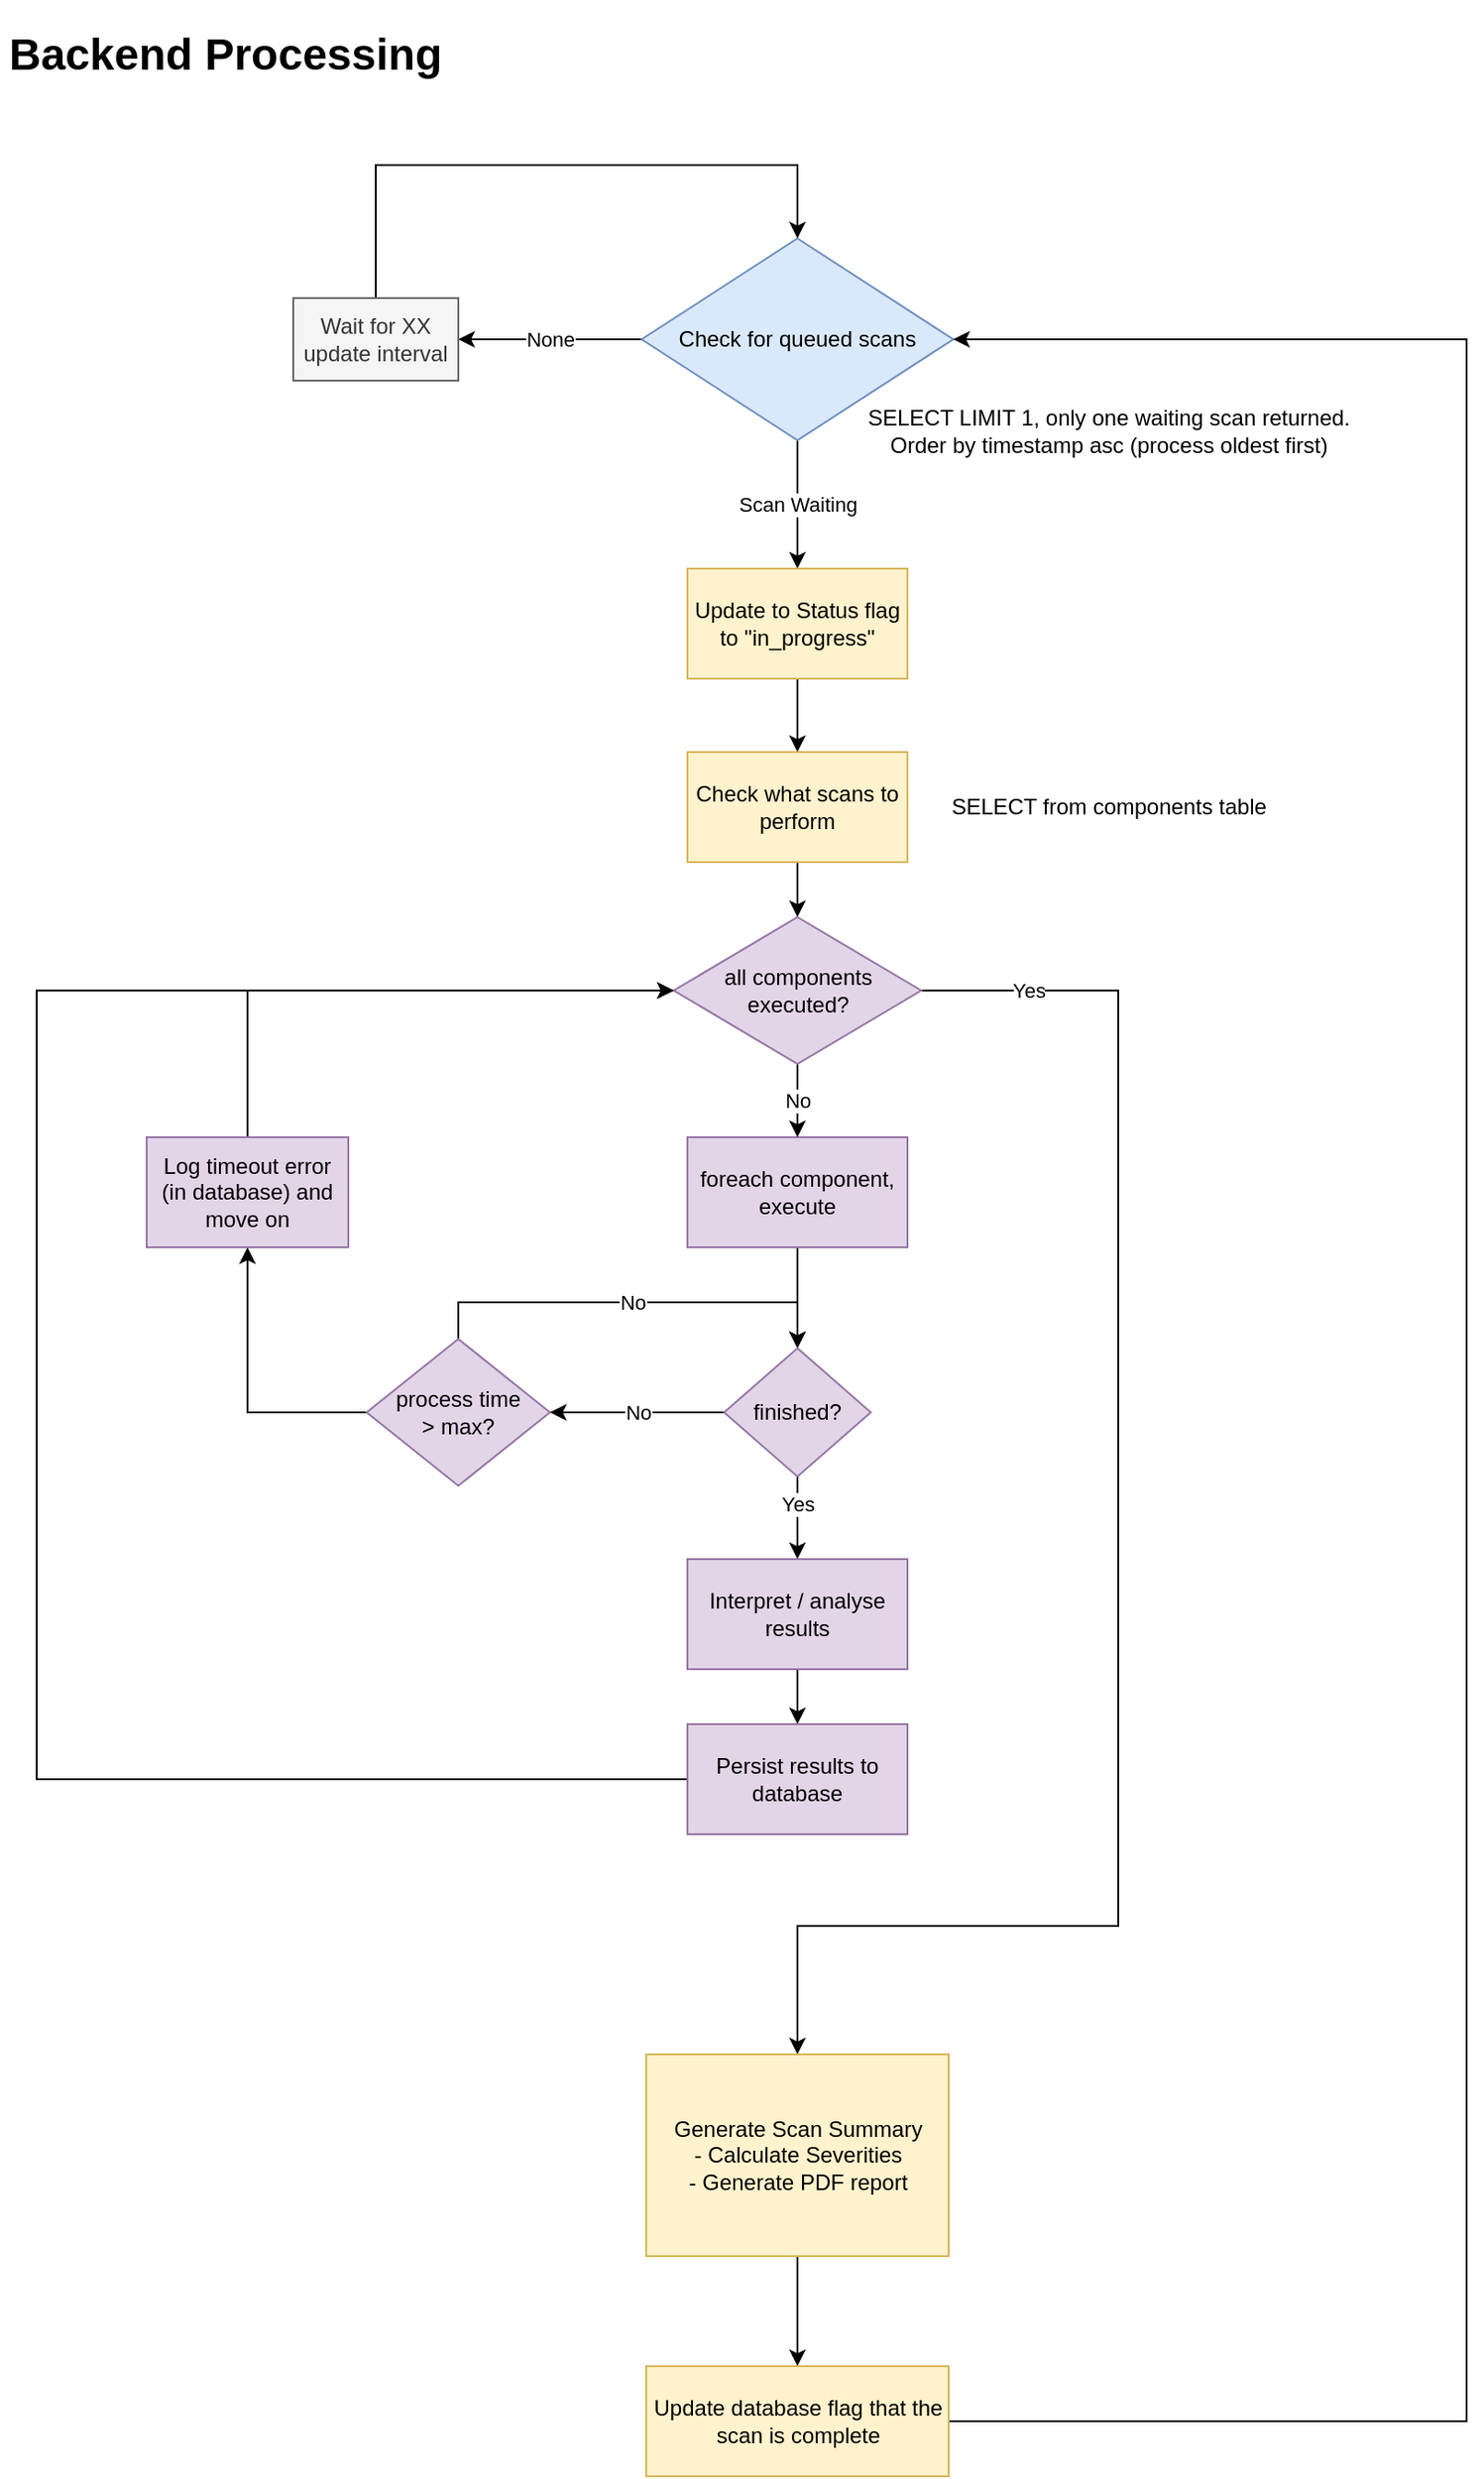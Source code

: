 <mxfile version="21.6.8" type="device">
  <diagram name="Page-1" id="hMGen439zq4UHuFNpbM_">
    <mxGraphModel dx="1224" dy="1214" grid="1" gridSize="10" guides="1" tooltips="1" connect="1" arrows="1" fold="1" page="1" pageScale="1" pageWidth="850" pageHeight="1100" math="0" shadow="0">
      <root>
        <mxCell id="0" />
        <mxCell id="1" parent="0" />
        <mxCell id="UOaNZrs25BNAV6K3LGwn-4" value="None" style="edgeStyle=orthogonalEdgeStyle;rounded=0;orthogonalLoop=1;jettySize=auto;html=1;" edge="1" parent="1" source="UOaNZrs25BNAV6K3LGwn-2" target="UOaNZrs25BNAV6K3LGwn-3">
          <mxGeometry relative="1" as="geometry" />
        </mxCell>
        <mxCell id="UOaNZrs25BNAV6K3LGwn-8" value="Scan Waiting" style="edgeStyle=orthogonalEdgeStyle;rounded=0;orthogonalLoop=1;jettySize=auto;html=1;exitX=0.5;exitY=1;exitDx=0;exitDy=0;entryX=0.5;entryY=0;entryDx=0;entryDy=0;" edge="1" parent="1" source="UOaNZrs25BNAV6K3LGwn-2" target="UOaNZrs25BNAV6K3LGwn-6">
          <mxGeometry relative="1" as="geometry" />
        </mxCell>
        <mxCell id="UOaNZrs25BNAV6K3LGwn-2" value="Check for queued scans" style="rhombus;whiteSpace=wrap;html=1;fillColor=#dae8fc;strokeColor=#6c8ebf;" vertex="1" parent="1">
          <mxGeometry x="1220" y="130" width="170" height="110" as="geometry" />
        </mxCell>
        <mxCell id="UOaNZrs25BNAV6K3LGwn-5" style="edgeStyle=orthogonalEdgeStyle;rounded=0;orthogonalLoop=1;jettySize=auto;html=1;exitX=0.5;exitY=0;exitDx=0;exitDy=0;entryX=0.5;entryY=0;entryDx=0;entryDy=0;" edge="1" parent="1" source="UOaNZrs25BNAV6K3LGwn-3" target="UOaNZrs25BNAV6K3LGwn-2">
          <mxGeometry relative="1" as="geometry">
            <Array as="points">
              <mxPoint x="1075" y="90" />
              <mxPoint x="1305" y="90" />
            </Array>
          </mxGeometry>
        </mxCell>
        <mxCell id="UOaNZrs25BNAV6K3LGwn-3" value="Wait for XX update interval" style="whiteSpace=wrap;html=1;fillColor=#f5f5f5;fontColor=#333333;strokeColor=#666666;" vertex="1" parent="1">
          <mxGeometry x="1030" y="162.5" width="90" height="45" as="geometry" />
        </mxCell>
        <mxCell id="UOaNZrs25BNAV6K3LGwn-11" value="" style="edgeStyle=orthogonalEdgeStyle;rounded=0;orthogonalLoop=1;jettySize=auto;html=1;" edge="1" parent="1" source="UOaNZrs25BNAV6K3LGwn-6" target="UOaNZrs25BNAV6K3LGwn-10">
          <mxGeometry relative="1" as="geometry" />
        </mxCell>
        <mxCell id="UOaNZrs25BNAV6K3LGwn-6" value="Update to Status flag to &quot;in_progress&quot;" style="rounded=0;whiteSpace=wrap;html=1;fillColor=#fff2cc;strokeColor=#d6b656;" vertex="1" parent="1">
          <mxGeometry x="1245" y="310" width="120" height="60" as="geometry" />
        </mxCell>
        <mxCell id="UOaNZrs25BNAV6K3LGwn-9" value="SELECT LIMIT 1, only one waiting scan returned. Order by timestamp asc (process oldest first)" style="text;html=1;strokeColor=none;fillColor=none;align=center;verticalAlign=middle;whiteSpace=wrap;rounded=0;" vertex="1" parent="1">
          <mxGeometry x="1330" y="220" width="290" height="30" as="geometry" />
        </mxCell>
        <mxCell id="UOaNZrs25BNAV6K3LGwn-16" value="" style="edgeStyle=orthogonalEdgeStyle;rounded=0;orthogonalLoop=1;jettySize=auto;html=1;" edge="1" parent="1" source="UOaNZrs25BNAV6K3LGwn-10" target="UOaNZrs25BNAV6K3LGwn-15">
          <mxGeometry relative="1" as="geometry" />
        </mxCell>
        <mxCell id="UOaNZrs25BNAV6K3LGwn-10" value="Check what scans to perform" style="rounded=0;whiteSpace=wrap;html=1;fillColor=#fff2cc;strokeColor=#d6b656;" vertex="1" parent="1">
          <mxGeometry x="1245" y="410" width="120" height="60" as="geometry" />
        </mxCell>
        <mxCell id="UOaNZrs25BNAV6K3LGwn-12" value="SELECT from components table" style="text;html=1;strokeColor=none;fillColor=none;align=center;verticalAlign=middle;whiteSpace=wrap;rounded=0;" vertex="1" parent="1">
          <mxGeometry x="1380" y="425" width="190" height="30" as="geometry" />
        </mxCell>
        <mxCell id="UOaNZrs25BNAV6K3LGwn-20" value="" style="edgeStyle=orthogonalEdgeStyle;rounded=0;orthogonalLoop=1;jettySize=auto;html=1;" edge="1" parent="1" source="UOaNZrs25BNAV6K3LGwn-14" target="UOaNZrs25BNAV6K3LGwn-19">
          <mxGeometry relative="1" as="geometry" />
        </mxCell>
        <mxCell id="UOaNZrs25BNAV6K3LGwn-14" value="foreach component, execute" style="rounded=0;whiteSpace=wrap;html=1;fillColor=#e1d5e7;strokeColor=#9673a6;" vertex="1" parent="1">
          <mxGeometry x="1245" y="620" width="120" height="60" as="geometry" />
        </mxCell>
        <mxCell id="UOaNZrs25BNAV6K3LGwn-17" value="No" style="edgeStyle=orthogonalEdgeStyle;rounded=0;orthogonalLoop=1;jettySize=auto;html=1;" edge="1" parent="1" source="UOaNZrs25BNAV6K3LGwn-15" target="UOaNZrs25BNAV6K3LGwn-14">
          <mxGeometry relative="1" as="geometry" />
        </mxCell>
        <mxCell id="UOaNZrs25BNAV6K3LGwn-28" value="Yes" style="edgeStyle=orthogonalEdgeStyle;rounded=0;orthogonalLoop=1;jettySize=auto;html=1;exitX=1;exitY=0.5;exitDx=0;exitDy=0;entryX=0.5;entryY=0;entryDx=0;entryDy=0;" edge="1" parent="1" source="UOaNZrs25BNAV6K3LGwn-15" target="UOaNZrs25BNAV6K3LGwn-29">
          <mxGeometry x="-0.867" relative="1" as="geometry">
            <mxPoint x="1460" y="870" as="targetPoint" />
            <Array as="points">
              <mxPoint x="1480" y="540" />
              <mxPoint x="1480" y="1050" />
              <mxPoint x="1305" y="1050" />
            </Array>
            <mxPoint x="1" as="offset" />
          </mxGeometry>
        </mxCell>
        <mxCell id="UOaNZrs25BNAV6K3LGwn-15" value="all components&lt;br&gt;executed?" style="rhombus;whiteSpace=wrap;html=1;fillColor=#e1d5e7;strokeColor=#9673a6;" vertex="1" parent="1">
          <mxGeometry x="1237.5" y="500" width="135" height="80" as="geometry" />
        </mxCell>
        <mxCell id="UOaNZrs25BNAV6K3LGwn-23" value="No" style="edgeStyle=orthogonalEdgeStyle;rounded=0;orthogonalLoop=1;jettySize=auto;html=1;exitX=0.5;exitY=0;exitDx=0;exitDy=0;entryX=0.5;entryY=0;entryDx=0;entryDy=0;" edge="1" parent="1" source="UOaNZrs25BNAV6K3LGwn-18" target="UOaNZrs25BNAV6K3LGwn-19">
          <mxGeometry relative="1" as="geometry" />
        </mxCell>
        <mxCell id="UOaNZrs25BNAV6K3LGwn-25" style="edgeStyle=orthogonalEdgeStyle;rounded=0;orthogonalLoop=1;jettySize=auto;html=1;exitX=0;exitY=0.5;exitDx=0;exitDy=0;entryX=0.5;entryY=1;entryDx=0;entryDy=0;" edge="1" parent="1" source="UOaNZrs25BNAV6K3LGwn-18" target="UOaNZrs25BNAV6K3LGwn-24">
          <mxGeometry relative="1" as="geometry" />
        </mxCell>
        <mxCell id="UOaNZrs25BNAV6K3LGwn-18" value="process time&lt;br&gt;&amp;gt; max?" style="rhombus;whiteSpace=wrap;html=1;fillColor=#e1d5e7;strokeColor=#9673a6;" vertex="1" parent="1">
          <mxGeometry x="1070" y="730" width="100" height="80" as="geometry" />
        </mxCell>
        <mxCell id="UOaNZrs25BNAV6K3LGwn-21" value="No&lt;br&gt;" style="edgeStyle=orthogonalEdgeStyle;rounded=0;orthogonalLoop=1;jettySize=auto;html=1;" edge="1" parent="1" source="UOaNZrs25BNAV6K3LGwn-19" target="UOaNZrs25BNAV6K3LGwn-18">
          <mxGeometry relative="1" as="geometry" />
        </mxCell>
        <mxCell id="UOaNZrs25BNAV6K3LGwn-34" value="Yes" style="edgeStyle=orthogonalEdgeStyle;rounded=0;orthogonalLoop=1;jettySize=auto;html=1;exitX=0.5;exitY=1;exitDx=0;exitDy=0;entryX=0.5;entryY=0;entryDx=0;entryDy=0;" edge="1" parent="1" source="UOaNZrs25BNAV6K3LGwn-19" target="UOaNZrs25BNAV6K3LGwn-30">
          <mxGeometry x="-0.333" relative="1" as="geometry">
            <mxPoint as="offset" />
          </mxGeometry>
        </mxCell>
        <mxCell id="UOaNZrs25BNAV6K3LGwn-19" value="finished?" style="rhombus;whiteSpace=wrap;html=1;fillColor=#e1d5e7;strokeColor=#9673a6;" vertex="1" parent="1">
          <mxGeometry x="1265" y="735" width="80" height="70" as="geometry" />
        </mxCell>
        <mxCell id="UOaNZrs25BNAV6K3LGwn-27" style="edgeStyle=orthogonalEdgeStyle;rounded=0;orthogonalLoop=1;jettySize=auto;html=1;exitX=0.5;exitY=0;exitDx=0;exitDy=0;entryX=0;entryY=0.5;entryDx=0;entryDy=0;" edge="1" parent="1" source="UOaNZrs25BNAV6K3LGwn-24" target="UOaNZrs25BNAV6K3LGwn-15">
          <mxGeometry relative="1" as="geometry" />
        </mxCell>
        <mxCell id="UOaNZrs25BNAV6K3LGwn-24" value="Log timeout error (in database) and move on" style="rounded=0;whiteSpace=wrap;html=1;fillColor=#e1d5e7;strokeColor=#9673a6;" vertex="1" parent="1">
          <mxGeometry x="950" y="620" width="110" height="60" as="geometry" />
        </mxCell>
        <mxCell id="UOaNZrs25BNAV6K3LGwn-41" style="edgeStyle=orthogonalEdgeStyle;rounded=0;orthogonalLoop=1;jettySize=auto;html=1;exitX=0.5;exitY=1;exitDx=0;exitDy=0;entryX=0.5;entryY=0;entryDx=0;entryDy=0;" edge="1" parent="1" source="UOaNZrs25BNAV6K3LGwn-29" target="UOaNZrs25BNAV6K3LGwn-39">
          <mxGeometry relative="1" as="geometry" />
        </mxCell>
        <mxCell id="UOaNZrs25BNAV6K3LGwn-29" value="Generate Scan Summary&lt;br&gt;- Calculate Severities&lt;br&gt;- Generate PDF report" style="rounded=0;whiteSpace=wrap;html=1;fillColor=#fff2cc;strokeColor=#d6b656;" vertex="1" parent="1">
          <mxGeometry x="1222.5" y="1120" width="165" height="110" as="geometry" />
        </mxCell>
        <mxCell id="UOaNZrs25BNAV6K3LGwn-35" style="edgeStyle=orthogonalEdgeStyle;rounded=0;orthogonalLoop=1;jettySize=auto;html=1;exitX=0.5;exitY=1;exitDx=0;exitDy=0;entryX=0.5;entryY=0;entryDx=0;entryDy=0;" edge="1" parent="1" source="UOaNZrs25BNAV6K3LGwn-30" target="UOaNZrs25BNAV6K3LGwn-31">
          <mxGeometry relative="1" as="geometry" />
        </mxCell>
        <mxCell id="UOaNZrs25BNAV6K3LGwn-30" value="Interpret / analyse results" style="rounded=0;whiteSpace=wrap;html=1;fillColor=#e1d5e7;strokeColor=#9673a6;" vertex="1" parent="1">
          <mxGeometry x="1245" y="850" width="120" height="60" as="geometry" />
        </mxCell>
        <mxCell id="UOaNZrs25BNAV6K3LGwn-36" style="edgeStyle=orthogonalEdgeStyle;rounded=0;orthogonalLoop=1;jettySize=auto;html=1;exitX=0;exitY=0.5;exitDx=0;exitDy=0;entryX=0;entryY=0.5;entryDx=0;entryDy=0;" edge="1" parent="1" source="UOaNZrs25BNAV6K3LGwn-31" target="UOaNZrs25BNAV6K3LGwn-15">
          <mxGeometry relative="1" as="geometry">
            <Array as="points">
              <mxPoint x="890" y="970" />
              <mxPoint x="890" y="540" />
            </Array>
          </mxGeometry>
        </mxCell>
        <mxCell id="UOaNZrs25BNAV6K3LGwn-31" value="Persist results to database" style="rounded=0;whiteSpace=wrap;html=1;fillColor=#e1d5e7;strokeColor=#9673a6;" vertex="1" parent="1">
          <mxGeometry x="1245" y="940" width="120" height="60" as="geometry" />
        </mxCell>
        <mxCell id="UOaNZrs25BNAV6K3LGwn-37" value="&lt;h1&gt;&lt;span style=&quot;background-color: initial;&quot;&gt;Backend Processing&lt;/span&gt;&lt;/h1&gt;" style="text;html=1;strokeColor=none;fillColor=none;spacing=5;spacingTop=-20;whiteSpace=wrap;overflow=hidden;rounded=0;" vertex="1" parent="1">
          <mxGeometry x="870" y="10" width="290" height="50" as="geometry" />
        </mxCell>
        <mxCell id="UOaNZrs25BNAV6K3LGwn-40" style="edgeStyle=orthogonalEdgeStyle;rounded=0;orthogonalLoop=1;jettySize=auto;html=1;exitX=1;exitY=0.5;exitDx=0;exitDy=0;entryX=1;entryY=0.5;entryDx=0;entryDy=0;" edge="1" parent="1" source="UOaNZrs25BNAV6K3LGwn-39" target="UOaNZrs25BNAV6K3LGwn-2">
          <mxGeometry relative="1" as="geometry">
            <mxPoint x="1500" y="80" as="targetPoint" />
            <Array as="points">
              <mxPoint x="1670" y="1320" />
              <mxPoint x="1670" y="185" />
            </Array>
          </mxGeometry>
        </mxCell>
        <mxCell id="UOaNZrs25BNAV6K3LGwn-39" value="Update database flag that the scan is complete" style="rounded=0;whiteSpace=wrap;html=1;fillColor=#fff2cc;strokeColor=#d6b656;" vertex="1" parent="1">
          <mxGeometry x="1222.5" y="1290" width="165" height="60" as="geometry" />
        </mxCell>
      </root>
    </mxGraphModel>
  </diagram>
</mxfile>
